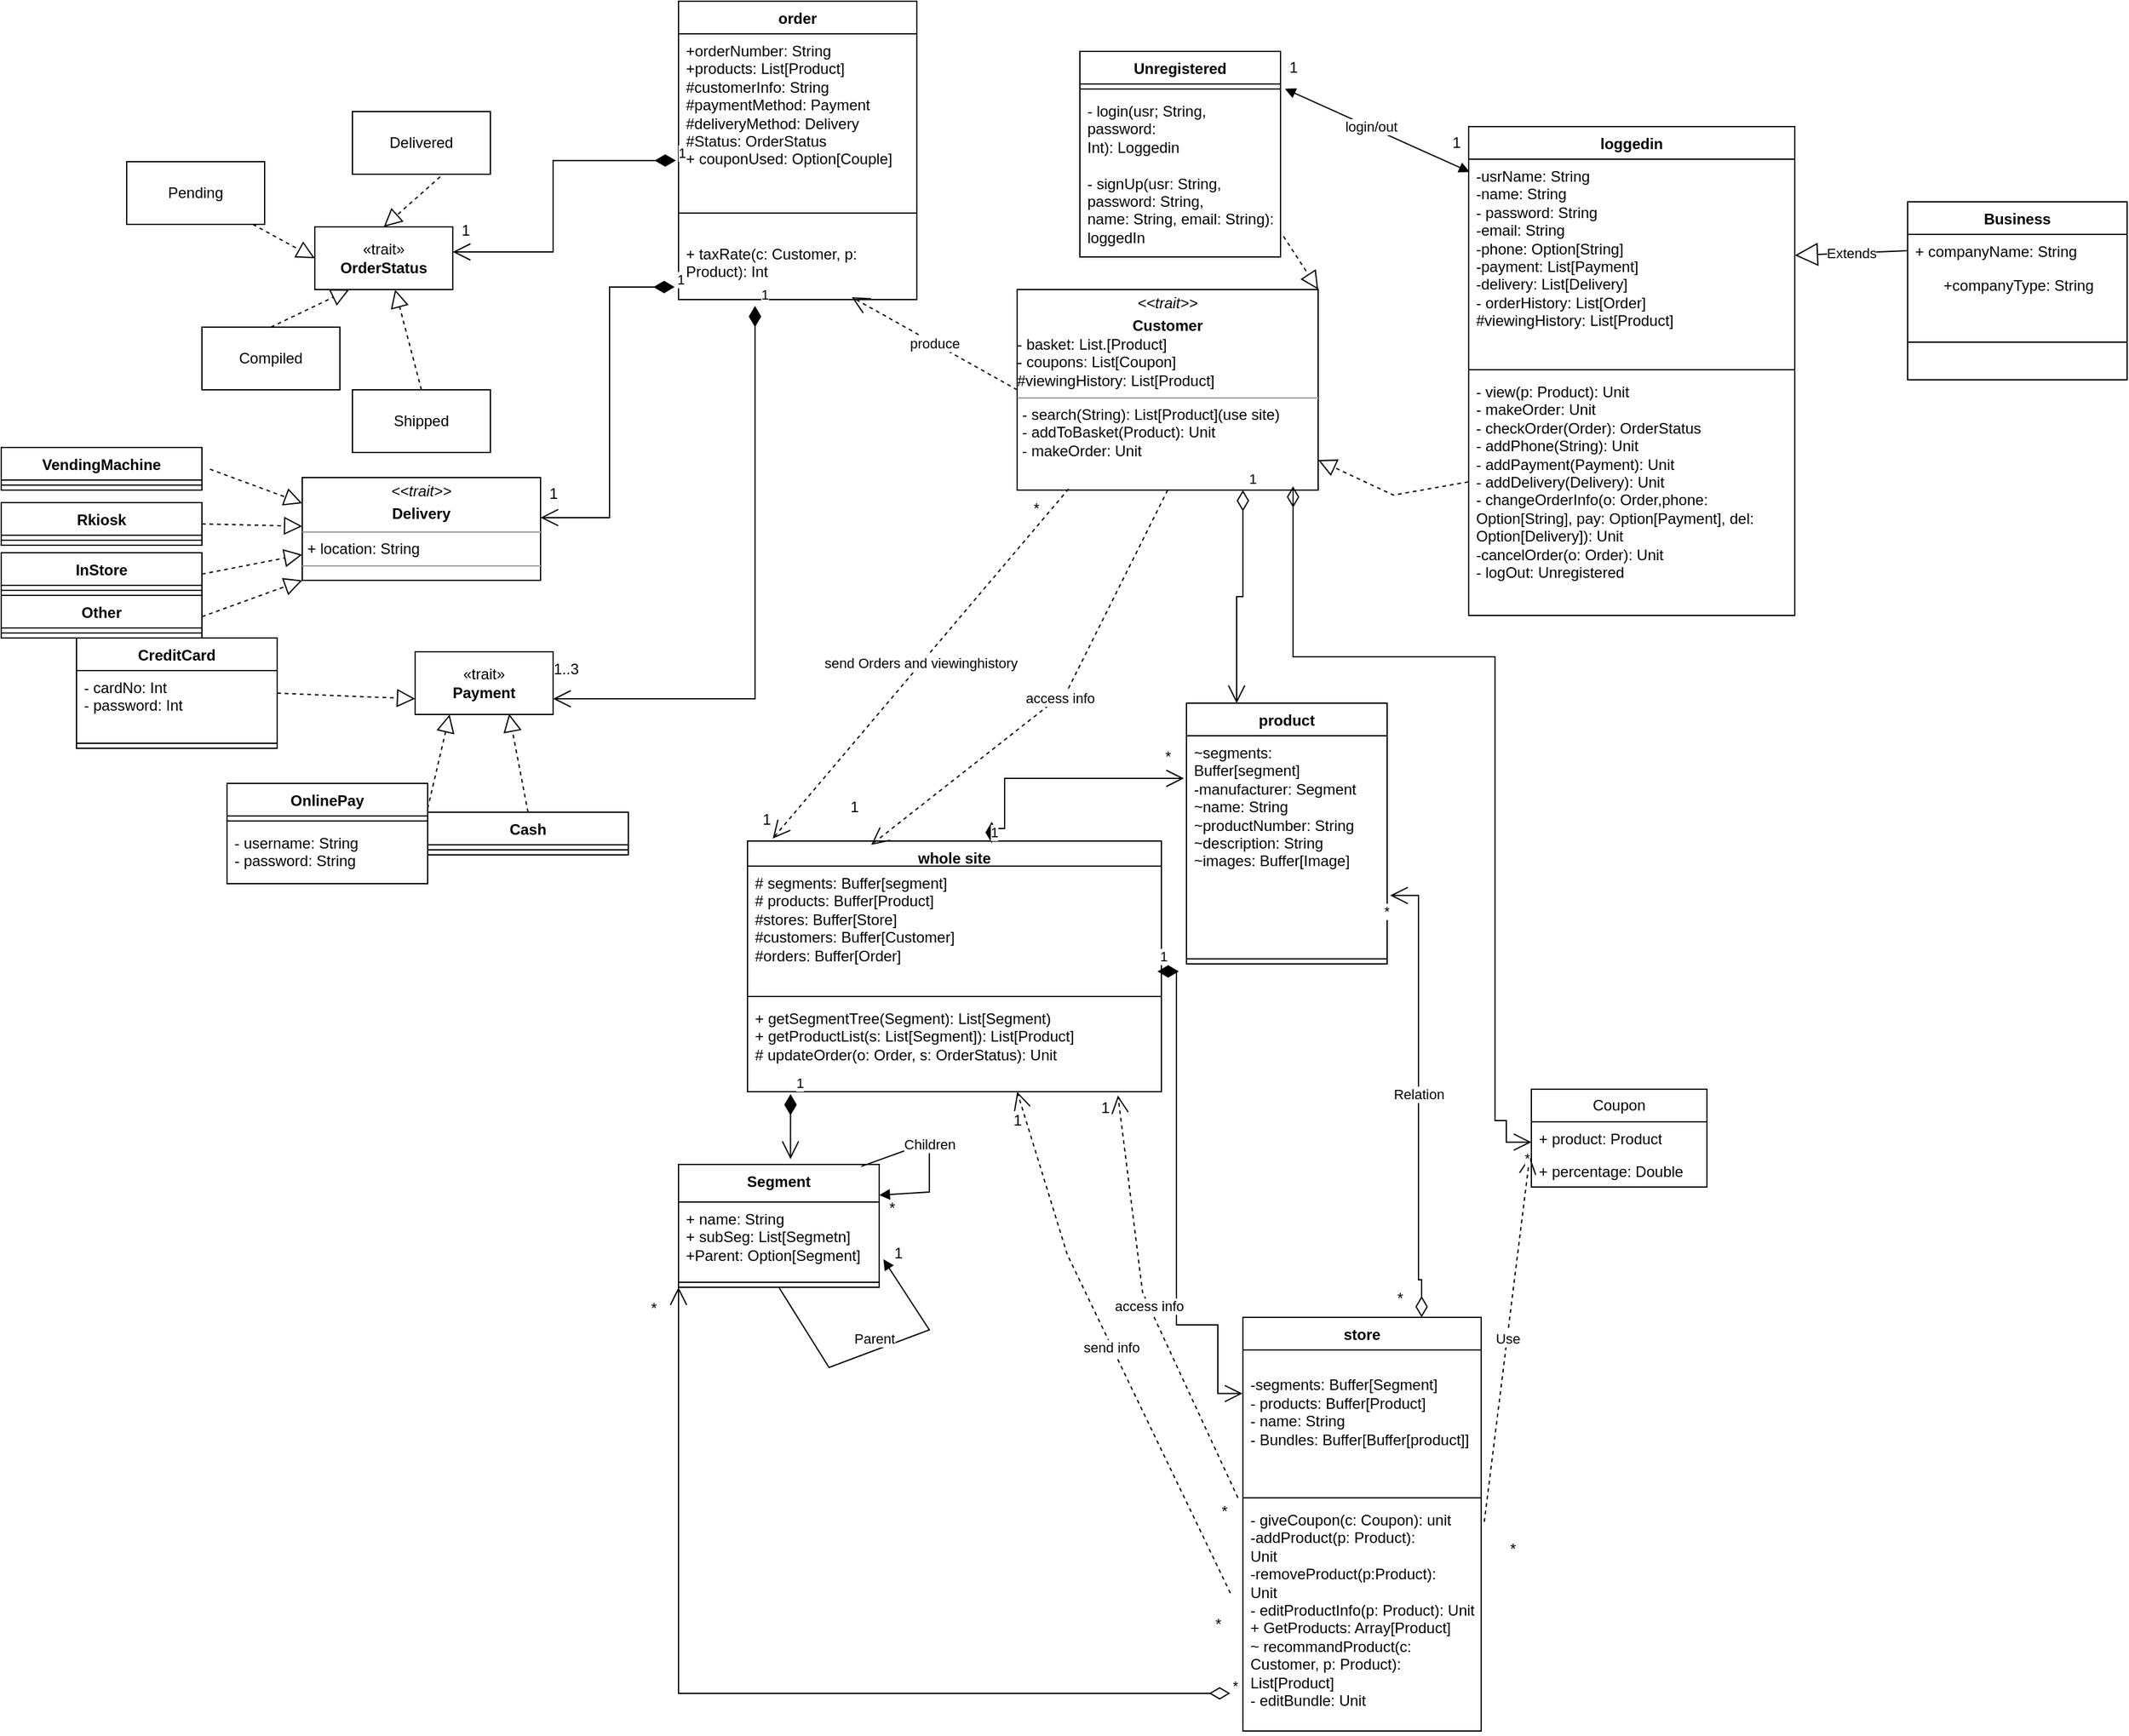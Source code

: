 <mxfile version="23.1.0" type="github">
  <diagram name="Page-1" id="AQnmTH0_qh68zYkQemqw">
    <mxGraphModel dx="2298" dy="2270" grid="1" gridSize="10" guides="1" tooltips="1" connect="1" arrows="1" fold="1" page="1" pageScale="1" pageWidth="850" pageHeight="1400" math="0" shadow="0">
      <root>
        <mxCell id="0" />
        <mxCell id="1" parent="0" />
        <mxCell id="zyU8qcK_vowsJ__0V0aZ-6" value="whole site" style="swimlane;fontStyle=1;align=center;verticalAlign=top;childLayout=stackLayout;horizontal=1;startSize=20;horizontalStack=0;resizeParent=1;resizeParentMax=0;resizeLast=0;collapsible=1;marginBottom=0;whiteSpace=wrap;html=1;" parent="1" vertex="1">
          <mxGeometry x="75" y="370" width="330" height="200" as="geometry" />
        </mxCell>
        <mxCell id="zyU8qcK_vowsJ__0V0aZ-7" value="&lt;div&gt;# segments: Buffer[segment]&lt;/div&gt;&lt;div&gt;# products: Buffer[Product]&lt;/div&gt;&lt;div&gt;#stores: Buffer[Store]&lt;/div&gt;&lt;div&gt;#customers: Buffer[Customer]&lt;/div&gt;&lt;div&gt;#orders: Buffer[Order]&lt;br&gt;&lt;/div&gt;&lt;div&gt;&lt;br&gt;&lt;/div&gt;&lt;div&gt;&lt;br&gt;&lt;/div&gt;&lt;div&gt;&lt;br&gt;&lt;/div&gt;" style="text;strokeColor=none;fillColor=none;align=left;verticalAlign=top;spacingLeft=4;spacingRight=4;overflow=hidden;rotatable=0;points=[[0,0.5],[1,0.5]];portConstraint=eastwest;whiteSpace=wrap;html=1;" parent="zyU8qcK_vowsJ__0V0aZ-6" vertex="1">
          <mxGeometry y="20" width="330" height="100" as="geometry" />
        </mxCell>
        <mxCell id="zyU8qcK_vowsJ__0V0aZ-8" value="" style="line;strokeWidth=1;fillColor=none;align=left;verticalAlign=middle;spacingTop=-1;spacingLeft=3;spacingRight=3;rotatable=0;labelPosition=right;points=[];portConstraint=eastwest;strokeColor=inherit;" parent="zyU8qcK_vowsJ__0V0aZ-6" vertex="1">
          <mxGeometry y="120" width="330" height="8" as="geometry" />
        </mxCell>
        <mxCell id="zyU8qcK_vowsJ__0V0aZ-9" value="&lt;div&gt;+ getSegmentTree(Segment): List[Segment)&lt;/div&gt;&lt;div&gt;+ getProductList(s: List[Segment]): List[Product]&lt;/div&gt;&lt;div&gt;# updateOrder(o: Order, s: OrderStatus): Unit&lt;/div&gt;&lt;div&gt;&lt;br&gt;&lt;/div&gt;&lt;div&gt;&lt;br&gt;&lt;/div&gt;" style="text;strokeColor=none;fillColor=none;align=left;verticalAlign=top;spacingLeft=4;spacingRight=4;overflow=hidden;rotatable=0;points=[[0,0.5],[1,0.5]];portConstraint=eastwest;whiteSpace=wrap;html=1;" parent="zyU8qcK_vowsJ__0V0aZ-6" vertex="1">
          <mxGeometry y="128" width="330" height="72" as="geometry" />
        </mxCell>
        <mxCell id="zyU8qcK_vowsJ__0V0aZ-16" value="loggedin " style="swimlane;fontStyle=1;align=center;verticalAlign=top;childLayout=stackLayout;horizontal=1;startSize=26;horizontalStack=0;resizeParent=1;resizeParentMax=0;resizeLast=0;collapsible=1;marginBottom=0;whiteSpace=wrap;html=1;" parent="1" vertex="1">
          <mxGeometry x="650" y="-200" width="260" height="390" as="geometry" />
        </mxCell>
        <mxCell id="zyU8qcK_vowsJ__0V0aZ-17" value="&lt;div&gt;-usrName: String&lt;/div&gt;&lt;div&gt;-name: String&lt;/div&gt;&lt;div&gt;- password: String&lt;/div&gt;&lt;div&gt;-email: String&lt;/div&gt;&lt;div&gt;-phone: Option[String]&lt;/div&gt;&lt;div&gt;-payment: List[Payment]&lt;/div&gt;&lt;div&gt;-delivery: List[Delivery]&lt;/div&gt;&lt;div&gt;- orderHistory: List[Order]&lt;/div&gt;&lt;div&gt;#viewingHistory: List[Product]&lt;/div&gt;&lt;div&gt;&lt;br&gt;&lt;/div&gt;&lt;div&gt;&lt;br&gt;&lt;/div&gt;" style="text;strokeColor=none;fillColor=none;align=left;verticalAlign=top;spacingLeft=4;spacingRight=4;overflow=hidden;rotatable=0;points=[[0,0.5],[1,0.5]];portConstraint=eastwest;whiteSpace=wrap;html=1;" parent="zyU8qcK_vowsJ__0V0aZ-16" vertex="1">
          <mxGeometry y="26" width="260" height="164" as="geometry" />
        </mxCell>
        <mxCell id="zyU8qcK_vowsJ__0V0aZ-18" value="" style="line;strokeWidth=1;fillColor=none;align=left;verticalAlign=middle;spacingTop=-1;spacingLeft=3;spacingRight=3;rotatable=0;labelPosition=right;points=[];portConstraint=eastwest;strokeColor=inherit;" parent="zyU8qcK_vowsJ__0V0aZ-16" vertex="1">
          <mxGeometry y="190" width="260" height="8" as="geometry" />
        </mxCell>
        <mxCell id="zyU8qcK_vowsJ__0V0aZ-19" value="&lt;div&gt;- view(p: Product): Unit&lt;/div&gt;&lt;div&gt;- makeOrder: Unit&lt;/div&gt;&lt;div&gt;- checkOrder(Order): OrderStatus&lt;/div&gt;&lt;div&gt;- addPhone(String): Unit&lt;/div&gt;&lt;div&gt;- addPayment(Payment): Unit&lt;/div&gt;&lt;div&gt;- addDelivery(Delivery): Unit&lt;/div&gt;&lt;div&gt;- changeOrderInfo(o: Order,phone: Option[String], pay: Option[Payment], del: Option[Delivery]): Unit&lt;/div&gt;&lt;div&gt;-cancelOrder(o: Order): Unit&lt;/div&gt;&lt;div&gt;- logOut: Unregistered&lt;/div&gt;&lt;div&gt;&lt;br&gt;&lt;/div&gt;" style="text;strokeColor=none;fillColor=none;align=left;verticalAlign=top;spacingLeft=4;spacingRight=4;overflow=hidden;rotatable=0;points=[[0,0.5],[1,0.5]];portConstraint=eastwest;whiteSpace=wrap;html=1;" parent="zyU8qcK_vowsJ__0V0aZ-16" vertex="1">
          <mxGeometry y="198" width="260" height="192" as="geometry" />
        </mxCell>
        <mxCell id="zyU8qcK_vowsJ__0V0aZ-30" value="" style="endArrow=block;dashed=1;endFill=0;endSize=12;html=1;rounded=0;exitX=-0.001;exitY=0.445;exitDx=0;exitDy=0;exitPerimeter=0;" parent="1" source="zyU8qcK_vowsJ__0V0aZ-19" target="l1AVWMya2zjhXVuBxQVU-1" edge="1">
          <mxGeometry width="160" relative="1" as="geometry">
            <mxPoint x="330" y="480" as="sourcePoint" />
            <mxPoint x="490" y="480" as="targetPoint" />
            <Array as="points">
              <mxPoint x="590" y="94" />
            </Array>
          </mxGeometry>
        </mxCell>
        <mxCell id="zyU8qcK_vowsJ__0V0aZ-32" value="" style="endArrow=block;dashed=1;endFill=0;endSize=12;html=1;rounded=0;exitX=1.015;exitY=0.874;exitDx=0;exitDy=0;entryX=1;entryY=0;entryDx=0;entryDy=0;exitPerimeter=0;" parent="1" source="UJjfvKdk2zLMUdunDecw-9" target="l1AVWMya2zjhXVuBxQVU-1" edge="1">
          <mxGeometry width="160" relative="1" as="geometry">
            <mxPoint x="224.5" y="400" as="sourcePoint" />
            <mxPoint x="130" y="302" as="targetPoint" />
            <Array as="points" />
          </mxGeometry>
        </mxCell>
        <mxCell id="zyU8qcK_vowsJ__0V0aZ-37" value="order" style="swimlane;fontStyle=1;align=center;verticalAlign=top;childLayout=stackLayout;horizontal=1;startSize=26;horizontalStack=0;resizeParent=1;resizeParentMax=0;resizeLast=0;collapsible=1;marginBottom=0;whiteSpace=wrap;html=1;" parent="1" vertex="1">
          <mxGeometry x="20" y="-300" width="190" height="238" as="geometry" />
        </mxCell>
        <mxCell id="zyU8qcK_vowsJ__0V0aZ-38" value="&lt;div&gt;+orderNumber: String&lt;/div&gt;&lt;div&gt;+products: List[Product]&lt;/div&gt;&lt;div&gt;#customerInfo: String&lt;/div&gt;&lt;div&gt;#paymentMethod: Payment&lt;/div&gt;&lt;div&gt;#deliveryMethod: Delivery&lt;/div&gt;&lt;div&gt;#Status: OrderStatus&lt;/div&gt;&lt;div&gt;+ couponUsed: Option[Couple]&lt;br&gt;&lt;/div&gt;" style="text;strokeColor=none;fillColor=none;align=left;verticalAlign=top;spacingLeft=4;spacingRight=4;overflow=hidden;rotatable=0;points=[[0,0.5],[1,0.5]];portConstraint=eastwest;whiteSpace=wrap;html=1;" parent="zyU8qcK_vowsJ__0V0aZ-37" vertex="1">
          <mxGeometry y="26" width="190" height="124" as="geometry" />
        </mxCell>
        <mxCell id="zyU8qcK_vowsJ__0V0aZ-39" value="" style="line;strokeWidth=1;fillColor=none;align=left;verticalAlign=middle;spacingTop=-1;spacingLeft=3;spacingRight=3;rotatable=0;labelPosition=right;points=[];portConstraint=eastwest;strokeColor=inherit;" parent="zyU8qcK_vowsJ__0V0aZ-37" vertex="1">
          <mxGeometry y="150" width="190" height="38" as="geometry" />
        </mxCell>
        <mxCell id="IBXywaZDef603kre99Gu-58" value="+ taxRate(c: Customer, p: Product): Int" style="text;strokeColor=none;fillColor=none;align=left;verticalAlign=top;spacingLeft=4;spacingRight=4;overflow=hidden;rotatable=0;points=[[0,0.5],[1,0.5]];portConstraint=eastwest;whiteSpace=wrap;html=1;" parent="zyU8qcK_vowsJ__0V0aZ-37" vertex="1">
          <mxGeometry y="188" width="190" height="50" as="geometry" />
        </mxCell>
        <mxCell id="zyU8qcK_vowsJ__0V0aZ-41" value="store" style="swimlane;fontStyle=1;align=center;verticalAlign=top;childLayout=stackLayout;horizontal=1;startSize=26;horizontalStack=0;resizeParent=1;resizeParentMax=0;resizeLast=0;collapsible=1;marginBottom=0;whiteSpace=wrap;html=1;" parent="1" vertex="1">
          <mxGeometry x="470" y="750" width="190" height="330" as="geometry" />
        </mxCell>
        <mxCell id="zyU8qcK_vowsJ__0V0aZ-42" value="&lt;br&gt;&lt;div&gt;-segments: Buffer[Segment]&lt;br&gt;&lt;/div&gt;&lt;div&gt;- products: Buffer[Product]&lt;/div&gt;&lt;div&gt;- name: String&lt;/div&gt;&lt;div&gt;- Bundles: Buffer[Buffer[product]]&lt;br&gt;&lt;/div&gt;&lt;div&gt;&lt;br&gt;&lt;/div&gt;" style="text;strokeColor=none;fillColor=none;align=left;verticalAlign=top;spacingLeft=4;spacingRight=4;overflow=hidden;rotatable=0;points=[[0,0.5],[1,0.5]];portConstraint=eastwest;whiteSpace=wrap;html=1;" parent="zyU8qcK_vowsJ__0V0aZ-41" vertex="1">
          <mxGeometry y="26" width="190" height="114" as="geometry" />
        </mxCell>
        <mxCell id="zyU8qcK_vowsJ__0V0aZ-43" value="" style="line;strokeWidth=1;fillColor=none;align=left;verticalAlign=middle;spacingTop=-1;spacingLeft=3;spacingRight=3;rotatable=0;labelPosition=right;points=[];portConstraint=eastwest;strokeColor=inherit;" parent="zyU8qcK_vowsJ__0V0aZ-41" vertex="1">
          <mxGeometry y="140" width="190" height="8" as="geometry" />
        </mxCell>
        <mxCell id="zyU8qcK_vowsJ__0V0aZ-44" value="&lt;div&gt;- giveCoupon(c: Coupon): unit&lt;/div&gt;&lt;div&gt;-addProduct(p: Product):&lt;/div&gt;&lt;div&gt;Unit&lt;/div&gt;&lt;div&gt;-removeProduct(p:Product):&lt;div&gt;Unit&lt;/div&gt;&lt;div&gt;- editProductInfo(p: Product): Unit&lt;/div&gt;&lt;div&gt;+ GetProducts: Array[Product]&lt;/div&gt;&lt;div&gt;~ recommandProduct(c: Customer, p: Product): List[Product]&lt;/div&gt;&lt;div&gt;- editBundle: Unit&lt;br&gt;&lt;/div&gt;&lt;/div&gt;" style="text;strokeColor=none;fillColor=none;align=left;verticalAlign=top;spacingLeft=4;spacingRight=4;overflow=hidden;rotatable=0;points=[[0,0.5],[1,0.5]];portConstraint=eastwest;whiteSpace=wrap;html=1;" parent="zyU8qcK_vowsJ__0V0aZ-41" vertex="1">
          <mxGeometry y="148" width="190" height="182" as="geometry" />
        </mxCell>
        <mxCell id="zyU8qcK_vowsJ__0V0aZ-46" value="product" style="swimlane;fontStyle=1;align=center;verticalAlign=top;childLayout=stackLayout;horizontal=1;startSize=26;horizontalStack=0;resizeParent=1;resizeParentMax=0;resizeLast=0;collapsible=1;marginBottom=0;whiteSpace=wrap;html=1;" parent="1" vertex="1">
          <mxGeometry x="425" y="260" width="160" height="208" as="geometry" />
        </mxCell>
        <mxCell id="zyU8qcK_vowsJ__0V0aZ-47" value="&lt;div&gt;~segments: Buffer[segment]&lt;/div&gt;&lt;div&gt;-manufacturer: Segment&lt;/div&gt;&lt;div&gt;~name: String&lt;/div&gt;&lt;div&gt;~productNumber: String&lt;/div&gt;&lt;div&gt;~description: String&lt;/div&gt;&lt;div&gt;~images: Buffer[Image]&lt;br&gt;&lt;/div&gt;&lt;div&gt;&lt;br&gt;&lt;/div&gt;&lt;div&gt;&lt;br&gt;&lt;/div&gt;&lt;div&gt;&lt;br&gt;&lt;/div&gt;" style="text;strokeColor=none;fillColor=none;align=left;verticalAlign=top;spacingLeft=4;spacingRight=4;overflow=hidden;rotatable=0;points=[[0,0.5],[1,0.5]];portConstraint=eastwest;whiteSpace=wrap;html=1;" parent="zyU8qcK_vowsJ__0V0aZ-46" vertex="1">
          <mxGeometry y="26" width="160" height="174" as="geometry" />
        </mxCell>
        <mxCell id="zyU8qcK_vowsJ__0V0aZ-48" value="" style="line;strokeWidth=1;fillColor=none;align=left;verticalAlign=middle;spacingTop=-1;spacingLeft=3;spacingRight=3;rotatable=0;labelPosition=right;points=[];portConstraint=eastwest;strokeColor=inherit;" parent="zyU8qcK_vowsJ__0V0aZ-46" vertex="1">
          <mxGeometry y="200" width="160" height="8" as="geometry" />
        </mxCell>
        <mxCell id="IS-2n0-JCVYMvooGeg_X-7" value="Coupon" style="swimlane;fontStyle=0;childLayout=stackLayout;horizontal=1;startSize=26;fillColor=none;horizontalStack=0;resizeParent=1;resizeParentMax=0;resizeLast=0;collapsible=1;marginBottom=0;whiteSpace=wrap;html=1;" parent="1" vertex="1">
          <mxGeometry x="700" y="568" width="140" height="78" as="geometry" />
        </mxCell>
        <mxCell id="IS-2n0-JCVYMvooGeg_X-8" value="+ product: Product" style="text;strokeColor=none;fillColor=none;align=left;verticalAlign=top;spacingLeft=4;spacingRight=4;overflow=hidden;rotatable=0;points=[[0,0.5],[1,0.5]];portConstraint=eastwest;whiteSpace=wrap;html=1;" parent="IS-2n0-JCVYMvooGeg_X-7" vertex="1">
          <mxGeometry y="26" width="140" height="26" as="geometry" />
        </mxCell>
        <mxCell id="IS-2n0-JCVYMvooGeg_X-9" value="+ percentage: Double" style="text;strokeColor=none;fillColor=none;align=left;verticalAlign=top;spacingLeft=4;spacingRight=4;overflow=hidden;rotatable=0;points=[[0,0.5],[1,0.5]];portConstraint=eastwest;whiteSpace=wrap;html=1;" parent="IS-2n0-JCVYMvooGeg_X-7" vertex="1">
          <mxGeometry y="52" width="140" height="26" as="geometry" />
        </mxCell>
        <mxCell id="IS-2n0-JCVYMvooGeg_X-11" value="Use" style="endArrow=open;endSize=12;dashed=1;html=1;rounded=0;exitX=1.013;exitY=0.083;exitDx=0;exitDy=0;exitPerimeter=0;entryX=-0.009;entryY=0.059;entryDx=0;entryDy=0;entryPerimeter=0;" parent="1" source="zyU8qcK_vowsJ__0V0aZ-44" target="IS-2n0-JCVYMvooGeg_X-9" edge="1">
          <mxGeometry width="160" relative="1" as="geometry">
            <mxPoint x="853.04" y="952.976" as="sourcePoint" />
            <mxPoint x="760" y="760" as="targetPoint" />
            <Array as="points" />
          </mxGeometry>
        </mxCell>
        <mxCell id="IS-2n0-JCVYMvooGeg_X-14" value="Segment" style="swimlane;fontStyle=1;align=center;verticalAlign=top;childLayout=stackLayout;horizontal=1;startSize=30;horizontalStack=0;resizeParent=1;resizeParentMax=0;resizeLast=0;collapsible=1;marginBottom=0;whiteSpace=wrap;html=1;" parent="1" vertex="1">
          <mxGeometry x="20" y="628" width="160" height="98" as="geometry" />
        </mxCell>
        <mxCell id="IS-2n0-JCVYMvooGeg_X-15" value="&lt;div&gt;+ name: String&lt;/div&gt;&lt;div&gt;+ subSeg: List[Segmetn]&lt;/div&gt;&lt;div&gt;+Parent: Option[Segment]&lt;br&gt;&lt;/div&gt;&lt;div&gt;&lt;br&gt;&lt;/div&gt;" style="text;strokeColor=none;fillColor=none;align=left;verticalAlign=top;spacingLeft=4;spacingRight=4;overflow=hidden;rotatable=0;points=[[0,0.5],[1,0.5]];portConstraint=eastwest;whiteSpace=wrap;html=1;" parent="IS-2n0-JCVYMvooGeg_X-14" vertex="1">
          <mxGeometry y="30" width="160" height="60" as="geometry" />
        </mxCell>
        <mxCell id="IS-2n0-JCVYMvooGeg_X-16" value="" style="line;strokeWidth=1;fillColor=none;align=left;verticalAlign=middle;spacingTop=-1;spacingLeft=3;spacingRight=3;rotatable=0;labelPosition=right;points=[];portConstraint=eastwest;strokeColor=inherit;" parent="IS-2n0-JCVYMvooGeg_X-14" vertex="1">
          <mxGeometry y="90" width="160" height="8" as="geometry" />
        </mxCell>
        <mxCell id="IS-2n0-JCVYMvooGeg_X-17" value="+ method(type): type" style="text;strokeColor=none;fillColor=none;align=left;verticalAlign=top;spacingLeft=4;spacingRight=4;overflow=hidden;rotatable=0;points=[[0,0.5],[1,0.5]];portConstraint=eastwest;whiteSpace=wrap;html=1;" parent="IS-2n0-JCVYMvooGeg_X-14" vertex="1">
          <mxGeometry y="98" width="160" as="geometry" />
        </mxCell>
        <mxCell id="IBXywaZDef603kre99Gu-73" value="Parent" style="html=1;verticalAlign=bottom;endArrow=block;curved=0;rounded=0;exitX=0.5;exitY=1;exitDx=0;exitDy=0;entryX=1.021;entryY=0.761;entryDx=0;entryDy=0;entryPerimeter=0;" parent="IS-2n0-JCVYMvooGeg_X-14" source="IS-2n0-JCVYMvooGeg_X-14" target="IS-2n0-JCVYMvooGeg_X-15" edge="1">
          <mxGeometry width="80" relative="1" as="geometry">
            <mxPoint x="190" y="62" as="sourcePoint" />
            <mxPoint x="270" y="62" as="targetPoint" />
            <Array as="points">
              <mxPoint x="120" y="162" />
              <mxPoint x="200" y="132" />
            </Array>
          </mxGeometry>
        </mxCell>
        <mxCell id="l1AVWMya2zjhXVuBxQVU-1" value="&lt;p style=&quot;margin:0px;margin-top:4px;text-align:center;&quot;&gt;&lt;i&gt;&amp;lt;&amp;lt;trait&amp;gt;&amp;gt;&lt;/i&gt;&lt;/p&gt;&lt;p style=&quot;margin:0px;margin-top:4px;text-align:center;&quot;&gt;&lt;b&gt;Customer&lt;/b&gt;&lt;br&gt;&lt;/p&gt;&lt;div&gt;- basket: List.[Product]&lt;/div&gt;&lt;div&gt;- coupons: List[Coupon]&lt;/div&gt;&lt;div&gt;&lt;div&gt;#viewingHistory: List[Product]&lt;/div&gt;&lt;/div&gt;&lt;hr size=&quot;1&quot;&gt;&lt;p style=&quot;margin:0px;margin-left:4px;&quot;&gt;- search(String): List[Product](use site)&lt;br&gt;- addToBasket(Product): Unit&lt;/p&gt;&lt;p style=&quot;margin:0px;margin-left:4px;&quot;&gt;- makeOrder: Unit&lt;br&gt;&lt;/p&gt;&lt;p style=&quot;margin:0px;margin-left:4px;&quot;&gt;&lt;br&gt;&lt;/p&gt;&lt;p style=&quot;margin:0px;margin-left:4px;&quot;&gt;&lt;br&gt;&lt;/p&gt;&lt;p style=&quot;margin:0px;margin-left:4px;&quot;&gt;&lt;br&gt;&lt;/p&gt;" style="verticalAlign=top;align=left;overflow=fill;fontSize=12;fontFamily=Helvetica;html=1;whiteSpace=wrap;" parent="1" vertex="1">
          <mxGeometry x="290" y="-70" width="240" height="160" as="geometry" />
        </mxCell>
        <mxCell id="UJjfvKdk2zLMUdunDecw-6" value="Unregistered" style="swimlane;fontStyle=1;align=center;verticalAlign=top;childLayout=stackLayout;horizontal=1;startSize=26;horizontalStack=0;resizeParent=1;resizeParentMax=0;resizeLast=0;collapsible=1;marginBottom=0;whiteSpace=wrap;html=1;" parent="1" vertex="1">
          <mxGeometry x="340" y="-260" width="160" height="164" as="geometry" />
        </mxCell>
        <mxCell id="UJjfvKdk2zLMUdunDecw-8" value="" style="line;strokeWidth=1;fillColor=none;align=left;verticalAlign=middle;spacingTop=-1;spacingLeft=3;spacingRight=3;rotatable=0;labelPosition=right;points=[];portConstraint=eastwest;strokeColor=inherit;" parent="UJjfvKdk2zLMUdunDecw-6" vertex="1">
          <mxGeometry y="26" width="160" height="8" as="geometry" />
        </mxCell>
        <mxCell id="UJjfvKdk2zLMUdunDecw-9" value="&lt;div&gt;- login(usr; String, password: &lt;br&gt;&lt;/div&gt;&lt;div&gt;Int): Loggedin&lt;/div&gt;&lt;div&gt;&lt;br&gt;&lt;div&gt;- signUp(usr: String, password: String,&lt;/div&gt;&lt;div&gt;name: String, email: String):&lt;/div&gt;&lt;div&gt;loggedIn&lt;br&gt;&lt;/div&gt;&lt;/div&gt;" style="text;strokeColor=none;fillColor=none;align=left;verticalAlign=top;spacingLeft=4;spacingRight=4;overflow=hidden;rotatable=0;points=[[0,0.5],[1,0.5]];portConstraint=eastwest;whiteSpace=wrap;html=1;" parent="UJjfvKdk2zLMUdunDecw-6" vertex="1">
          <mxGeometry y="34" width="160" height="130" as="geometry" />
        </mxCell>
        <mxCell id="UJjfvKdk2zLMUdunDecw-11" value="Business" style="swimlane;fontStyle=1;align=center;verticalAlign=top;childLayout=stackLayout;horizontal=1;startSize=26;horizontalStack=0;resizeParent=1;resizeParentMax=0;resizeLast=0;collapsible=1;marginBottom=0;whiteSpace=wrap;html=1;" parent="1" vertex="1">
          <mxGeometry x="1000" y="-140" width="175" height="142" as="geometry" />
        </mxCell>
        <mxCell id="UJjfvKdk2zLMUdunDecw-12" value="&lt;div&gt;+ companyName: String&lt;/div&gt;&lt;div&gt;&lt;br&gt;&lt;/div&gt;" style="text;strokeColor=none;fillColor=none;align=left;verticalAlign=top;spacingLeft=4;spacingRight=4;overflow=hidden;rotatable=0;points=[[0,0.5],[1,0.5]];portConstraint=eastwest;whiteSpace=wrap;html=1;" parent="UJjfvKdk2zLMUdunDecw-11" vertex="1">
          <mxGeometry y="26" width="175" height="26" as="geometry" />
        </mxCell>
        <mxCell id="GRRwnN7GwBVFZV_j5aRY-16" value="+companyType: String" style="text;html=1;align=center;verticalAlign=middle;resizable=0;points=[];autosize=1;strokeColor=none;fillColor=none;" parent="UJjfvKdk2zLMUdunDecw-11" vertex="1">
          <mxGeometry y="52" width="175" height="30" as="geometry" />
        </mxCell>
        <mxCell id="UJjfvKdk2zLMUdunDecw-13" value="" style="line;strokeWidth=1;fillColor=none;align=left;verticalAlign=middle;spacingTop=-1;spacingLeft=3;spacingRight=3;rotatable=0;labelPosition=right;points=[];portConstraint=eastwest;strokeColor=inherit;" parent="UJjfvKdk2zLMUdunDecw-11" vertex="1">
          <mxGeometry y="82" width="175" height="60" as="geometry" />
        </mxCell>
        <mxCell id="1hNqXwRyY_rF6zoTE-bg-4" value="&lt;div&gt;«trait»&lt;b&gt;&lt;br&gt;&lt;/b&gt;&lt;/div&gt;&lt;div&gt;&lt;b&gt;OrderStatus&lt;/b&gt;&lt;/div&gt;" style="html=1;whiteSpace=wrap;" parent="1" vertex="1">
          <mxGeometry x="-270" y="-120" width="110" height="50" as="geometry" />
        </mxCell>
        <mxCell id="1hNqXwRyY_rF6zoTE-bg-5" value="Pending" style="html=1;whiteSpace=wrap;" parent="1" vertex="1">
          <mxGeometry x="-420" y="-172" width="110" height="50" as="geometry" />
        </mxCell>
        <mxCell id="1hNqXwRyY_rF6zoTE-bg-6" value="Delivered" style="html=1;whiteSpace=wrap;" parent="1" vertex="1">
          <mxGeometry x="-240" y="-212" width="110" height="50" as="geometry" />
        </mxCell>
        <mxCell id="1hNqXwRyY_rF6zoTE-bg-7" value="Shipped" style="html=1;whiteSpace=wrap;" parent="1" vertex="1">
          <mxGeometry x="-240" y="10" width="110" height="50" as="geometry" />
        </mxCell>
        <mxCell id="1hNqXwRyY_rF6zoTE-bg-8" value="Compiled" style="html=1;whiteSpace=wrap;" parent="1" vertex="1">
          <mxGeometry x="-360" y="-40" width="110" height="50" as="geometry" />
        </mxCell>
        <mxCell id="1hNqXwRyY_rF6zoTE-bg-9" value="" style="endArrow=block;dashed=1;endFill=0;endSize=12;html=1;rounded=0;exitX=0.5;exitY=0;exitDx=0;exitDy=0;entryX=0.582;entryY=1;entryDx=0;entryDy=0;entryPerimeter=0;" parent="1" source="1hNqXwRyY_rF6zoTE-bg-7" target="1hNqXwRyY_rF6zoTE-bg-4" edge="1">
          <mxGeometry width="160" relative="1" as="geometry">
            <mxPoint x="-290" y="270" as="sourcePoint" />
            <mxPoint x="-130" y="270" as="targetPoint" />
          </mxGeometry>
        </mxCell>
        <mxCell id="1hNqXwRyY_rF6zoTE-bg-10" value="" style="endArrow=block;dashed=1;endFill=0;endSize=12;html=1;rounded=0;exitX=0.5;exitY=0;exitDx=0;exitDy=0;entryX=0.25;entryY=1;entryDx=0;entryDy=0;" parent="1" source="1hNqXwRyY_rF6zoTE-bg-8" target="1hNqXwRyY_rF6zoTE-bg-4" edge="1">
          <mxGeometry width="160" relative="1" as="geometry">
            <mxPoint x="-290" y="270" as="sourcePoint" />
            <mxPoint x="-130" y="270" as="targetPoint" />
            <Array as="points" />
          </mxGeometry>
        </mxCell>
        <mxCell id="1hNqXwRyY_rF6zoTE-bg-11" value="" style="endArrow=block;dashed=1;endFill=0;endSize=12;html=1;rounded=0;entryX=0;entryY=0.5;entryDx=0;entryDy=0;" parent="1" source="1hNqXwRyY_rF6zoTE-bg-5" target="1hNqXwRyY_rF6zoTE-bg-4" edge="1">
          <mxGeometry width="160" relative="1" as="geometry">
            <mxPoint x="-625" y="190" as="sourcePoint" />
            <mxPoint x="-470" y="185" as="targetPoint" />
          </mxGeometry>
        </mxCell>
        <mxCell id="1hNqXwRyY_rF6zoTE-bg-12" value="" style="endArrow=block;dashed=1;endFill=0;endSize=12;html=1;rounded=0;entryX=0.5;entryY=0;entryDx=0;entryDy=0;" parent="1" target="1hNqXwRyY_rF6zoTE-bg-4" edge="1">
          <mxGeometry width="160" relative="1" as="geometry">
            <mxPoint x="-170" y="-160" as="sourcePoint" />
            <mxPoint x="-280" y="110" as="targetPoint" />
            <Array as="points" />
          </mxGeometry>
        </mxCell>
        <mxCell id="IBXywaZDef603kre99Gu-2" value="&lt;p style=&quot;margin:0px;margin-top:4px;text-align:center;&quot;&gt;&lt;i&gt;&amp;lt;&amp;lt;trait&amp;gt;&amp;gt;&lt;/i&gt;&lt;b&gt;&lt;br&gt;&lt;/b&gt;&lt;/p&gt;&lt;p style=&quot;margin:0px;margin-top:4px;text-align:center;&quot;&gt;&lt;b&gt;Delivery&lt;/b&gt;&lt;br&gt;&lt;/p&gt;&lt;hr size=&quot;1&quot;&gt;&lt;p style=&quot;margin:0px;margin-left:4px;&quot;&gt;+ location: String&lt;/p&gt;&lt;hr size=&quot;1&quot;&gt;" style="verticalAlign=top;align=left;overflow=fill;fontSize=12;fontFamily=Helvetica;html=1;whiteSpace=wrap;" parent="1" vertex="1">
          <mxGeometry x="-280" y="80" width="190" height="82" as="geometry" />
        </mxCell>
        <mxCell id="IBXywaZDef603kre99Gu-8" value="Other" style="swimlane;fontStyle=1;align=center;verticalAlign=top;childLayout=stackLayout;horizontal=1;startSize=26;horizontalStack=0;resizeParent=1;resizeParentMax=0;resizeLast=0;collapsible=1;marginBottom=0;whiteSpace=wrap;html=1;" parent="1" vertex="1">
          <mxGeometry x="-520" y="174" width="160" height="34" as="geometry" />
        </mxCell>
        <mxCell id="IBXywaZDef603kre99Gu-10" value="" style="line;strokeWidth=1;fillColor=none;align=left;verticalAlign=middle;spacingTop=-1;spacingLeft=3;spacingRight=3;rotatable=0;labelPosition=right;points=[];portConstraint=eastwest;strokeColor=inherit;" parent="IBXywaZDef603kre99Gu-8" vertex="1">
          <mxGeometry y="26" width="160" height="8" as="geometry" />
        </mxCell>
        <mxCell id="IBXywaZDef603kre99Gu-12" value="Rkiosk" style="swimlane;fontStyle=1;align=center;verticalAlign=top;childLayout=stackLayout;horizontal=1;startSize=26;horizontalStack=0;resizeParent=1;resizeParentMax=0;resizeLast=0;collapsible=1;marginBottom=0;whiteSpace=wrap;html=1;" parent="1" vertex="1">
          <mxGeometry x="-520" y="100" width="160" height="34" as="geometry" />
        </mxCell>
        <mxCell id="IBXywaZDef603kre99Gu-14" value="" style="line;strokeWidth=1;fillColor=none;align=left;verticalAlign=middle;spacingTop=-1;spacingLeft=3;spacingRight=3;rotatable=0;labelPosition=right;points=[];portConstraint=eastwest;strokeColor=inherit;" parent="IBXywaZDef603kre99Gu-12" vertex="1">
          <mxGeometry y="26" width="160" height="8" as="geometry" />
        </mxCell>
        <mxCell id="IBXywaZDef603kre99Gu-16" value="VendingMachine" style="swimlane;fontStyle=1;align=center;verticalAlign=top;childLayout=stackLayout;horizontal=1;startSize=26;horizontalStack=0;resizeParent=1;resizeParentMax=0;resizeLast=0;collapsible=1;marginBottom=0;whiteSpace=wrap;html=1;" parent="1" vertex="1">
          <mxGeometry x="-520" y="56" width="160" height="34" as="geometry" />
        </mxCell>
        <mxCell id="IBXywaZDef603kre99Gu-18" value="" style="line;strokeWidth=1;fillColor=none;align=left;verticalAlign=middle;spacingTop=-1;spacingLeft=3;spacingRight=3;rotatable=0;labelPosition=right;points=[];portConstraint=eastwest;strokeColor=inherit;" parent="IBXywaZDef603kre99Gu-16" vertex="1">
          <mxGeometry y="26" width="160" height="8" as="geometry" />
        </mxCell>
        <mxCell id="IBXywaZDef603kre99Gu-20" value="InStore" style="swimlane;fontStyle=1;align=center;verticalAlign=top;childLayout=stackLayout;horizontal=1;startSize=26;horizontalStack=0;resizeParent=1;resizeParentMax=0;resizeLast=0;collapsible=1;marginBottom=0;whiteSpace=wrap;html=1;" parent="1" vertex="1">
          <mxGeometry x="-520" y="140" width="160" height="34" as="geometry" />
        </mxCell>
        <mxCell id="IBXywaZDef603kre99Gu-22" value="" style="line;strokeWidth=1;fillColor=none;align=left;verticalAlign=middle;spacingTop=-1;spacingLeft=3;spacingRight=3;rotatable=0;labelPosition=right;points=[];portConstraint=eastwest;strokeColor=inherit;" parent="IBXywaZDef603kre99Gu-20" vertex="1">
          <mxGeometry y="26" width="160" height="8" as="geometry" />
        </mxCell>
        <mxCell id="IBXywaZDef603kre99Gu-25" value="" style="endArrow=block;dashed=1;endFill=0;endSize=12;html=1;rounded=0;exitX=1.04;exitY=0.51;exitDx=0;exitDy=0;exitPerimeter=0;entryX=0;entryY=0.25;entryDx=0;entryDy=0;" parent="1" source="IBXywaZDef603kre99Gu-16" target="IBXywaZDef603kre99Gu-2" edge="1">
          <mxGeometry width="160" relative="1" as="geometry">
            <mxPoint x="-460" y="340" as="sourcePoint" />
            <mxPoint x="-300" y="340" as="targetPoint" />
          </mxGeometry>
        </mxCell>
        <mxCell id="IBXywaZDef603kre99Gu-27" value="" style="endArrow=block;dashed=1;endFill=0;endSize=12;html=1;rounded=0;exitX=1;exitY=0.5;exitDx=0;exitDy=0;entryX=0;entryY=1;entryDx=0;entryDy=0;" parent="1" source="IBXywaZDef603kre99Gu-8" target="IBXywaZDef603kre99Gu-2" edge="1">
          <mxGeometry width="160" relative="1" as="geometry">
            <mxPoint x="-460" y="340" as="sourcePoint" />
            <mxPoint x="-300" y="340" as="targetPoint" />
          </mxGeometry>
        </mxCell>
        <mxCell id="IBXywaZDef603kre99Gu-28" value="" style="endArrow=block;dashed=1;endFill=0;endSize=12;html=1;rounded=0;entryX=0;entryY=0.75;entryDx=0;entryDy=0;exitX=1;exitY=0.5;exitDx=0;exitDy=0;" parent="1" source="IBXywaZDef603kre99Gu-20" target="IBXywaZDef603kre99Gu-2" edge="1">
          <mxGeometry width="160" relative="1" as="geometry">
            <mxPoint x="-610" y="420" as="sourcePoint" />
            <mxPoint x="-300" y="340" as="targetPoint" />
          </mxGeometry>
        </mxCell>
        <mxCell id="IBXywaZDef603kre99Gu-29" value="" style="endArrow=block;dashed=1;endFill=0;endSize=12;html=1;rounded=0;exitX=1;exitY=0.5;exitDx=0;exitDy=0;" parent="1" source="IBXywaZDef603kre99Gu-12" target="IBXywaZDef603kre99Gu-2" edge="1">
          <mxGeometry width="160" relative="1" as="geometry">
            <mxPoint x="-460" y="340" as="sourcePoint" />
            <mxPoint x="-300" y="340" as="targetPoint" />
          </mxGeometry>
        </mxCell>
        <mxCell id="IBXywaZDef603kre99Gu-30" value="&lt;div&gt;«trait»&lt;b&gt;&lt;br&gt;&lt;/b&gt;&lt;/div&gt;&lt;div&gt;&lt;b&gt;Payment&lt;/b&gt;&lt;/div&gt;" style="html=1;whiteSpace=wrap;" parent="1" vertex="1">
          <mxGeometry x="-190" y="219" width="110" height="50" as="geometry" />
        </mxCell>
        <mxCell id="IBXywaZDef603kre99Gu-31" value="CreditCard" style="swimlane;fontStyle=1;align=center;verticalAlign=top;childLayout=stackLayout;horizontal=1;startSize=26;horizontalStack=0;resizeParent=1;resizeParentMax=0;resizeLast=0;collapsible=1;marginBottom=0;whiteSpace=wrap;html=1;" parent="1" vertex="1">
          <mxGeometry x="-460" y="208" width="160" height="88" as="geometry" />
        </mxCell>
        <mxCell id="IBXywaZDef603kre99Gu-32" value="&lt;div&gt;- cardNo: Int&lt;/div&gt;&lt;div&gt;- password: Int&lt;br&gt;&lt;/div&gt;" style="text;strokeColor=none;fillColor=none;align=left;verticalAlign=top;spacingLeft=4;spacingRight=4;overflow=hidden;rotatable=0;points=[[0,0.5],[1,0.5]];portConstraint=eastwest;whiteSpace=wrap;html=1;" parent="IBXywaZDef603kre99Gu-31" vertex="1">
          <mxGeometry y="26" width="160" height="54" as="geometry" />
        </mxCell>
        <mxCell id="IBXywaZDef603kre99Gu-33" value="" style="line;strokeWidth=1;fillColor=none;align=left;verticalAlign=middle;spacingTop=-1;spacingLeft=3;spacingRight=3;rotatable=0;labelPosition=right;points=[];portConstraint=eastwest;strokeColor=inherit;" parent="IBXywaZDef603kre99Gu-31" vertex="1">
          <mxGeometry y="80" width="160" height="8" as="geometry" />
        </mxCell>
        <mxCell id="IBXywaZDef603kre99Gu-36" value="Cash" style="swimlane;fontStyle=1;align=center;verticalAlign=top;childLayout=stackLayout;horizontal=1;startSize=26;horizontalStack=0;resizeParent=1;resizeParentMax=0;resizeLast=0;collapsible=1;marginBottom=0;whiteSpace=wrap;html=1;" parent="1" vertex="1">
          <mxGeometry x="-180" y="347" width="160" height="34" as="geometry" />
        </mxCell>
        <mxCell id="IBXywaZDef603kre99Gu-38" value="" style="line;strokeWidth=1;fillColor=none;align=left;verticalAlign=middle;spacingTop=-1;spacingLeft=3;spacingRight=3;rotatable=0;labelPosition=right;points=[];portConstraint=eastwest;strokeColor=inherit;" parent="IBXywaZDef603kre99Gu-36" vertex="1">
          <mxGeometry y="26" width="160" height="8" as="geometry" />
        </mxCell>
        <mxCell id="IBXywaZDef603kre99Gu-44" value="OnlinePay" style="swimlane;fontStyle=1;align=center;verticalAlign=top;childLayout=stackLayout;horizontal=1;startSize=26;horizontalStack=0;resizeParent=1;resizeParentMax=0;resizeLast=0;collapsible=1;marginBottom=0;whiteSpace=wrap;html=1;" parent="1" vertex="1">
          <mxGeometry x="-340" y="324" width="160" height="80" as="geometry" />
        </mxCell>
        <mxCell id="IBXywaZDef603kre99Gu-46" value="" style="line;strokeWidth=1;fillColor=none;align=left;verticalAlign=middle;spacingTop=-1;spacingLeft=3;spacingRight=3;rotatable=0;labelPosition=right;points=[];portConstraint=eastwest;strokeColor=inherit;" parent="IBXywaZDef603kre99Gu-44" vertex="1">
          <mxGeometry y="26" width="160" height="8" as="geometry" />
        </mxCell>
        <mxCell id="IBXywaZDef603kre99Gu-47" value="&lt;div&gt;- username: String&lt;/div&gt;&lt;div&gt;- password: String&lt;br&gt;&lt;/div&gt;" style="text;strokeColor=none;fillColor=none;align=left;verticalAlign=top;spacingLeft=4;spacingRight=4;overflow=hidden;rotatable=0;points=[[0,0.5],[1,0.5]];portConstraint=eastwest;whiteSpace=wrap;html=1;" parent="IBXywaZDef603kre99Gu-44" vertex="1">
          <mxGeometry y="34" width="160" height="46" as="geometry" />
        </mxCell>
        <mxCell id="IBXywaZDef603kre99Gu-50" value="" style="endArrow=block;dashed=1;endFill=0;endSize=12;html=1;rounded=0;entryX=0.25;entryY=1;entryDx=0;entryDy=0;exitX=1;exitY=0.25;exitDx=0;exitDy=0;" parent="1" target="IBXywaZDef603kre99Gu-30" edge="1" source="IBXywaZDef603kre99Gu-44">
          <mxGeometry width="160" relative="1" as="geometry">
            <mxPoint x="-590" y="660" as="sourcePoint" />
            <mxPoint x="-300" y="560" as="targetPoint" />
          </mxGeometry>
        </mxCell>
        <mxCell id="IBXywaZDef603kre99Gu-51" value="" style="endArrow=block;dashed=1;endFill=0;endSize=12;html=1;rounded=0;exitX=0.5;exitY=0;exitDx=0;exitDy=0;entryX=0.681;entryY=0.989;entryDx=0;entryDy=0;entryPerimeter=0;" parent="1" source="IBXywaZDef603kre99Gu-36" target="IBXywaZDef603kre99Gu-30" edge="1">
          <mxGeometry width="160" relative="1" as="geometry">
            <mxPoint x="-460" y="560" as="sourcePoint" />
            <mxPoint x="-300" y="560" as="targetPoint" />
          </mxGeometry>
        </mxCell>
        <mxCell id="IBXywaZDef603kre99Gu-52" value="" style="endArrow=block;dashed=1;endFill=0;endSize=12;html=1;rounded=0;exitX=1;exitY=0.5;exitDx=0;exitDy=0;entryX=0;entryY=0.75;entryDx=0;entryDy=0;" parent="1" source="IBXywaZDef603kre99Gu-31" target="IBXywaZDef603kre99Gu-30" edge="1">
          <mxGeometry width="160" relative="1" as="geometry">
            <mxPoint x="-460" y="560" as="sourcePoint" />
            <mxPoint x="-300" y="560" as="targetPoint" />
          </mxGeometry>
        </mxCell>
        <mxCell id="IBXywaZDef603kre99Gu-67" value="1" style="endArrow=open;html=1;endSize=12;startArrow=diamondThin;startSize=14;startFill=1;edgeStyle=orthogonalEdgeStyle;align=left;verticalAlign=bottom;rounded=0;exitX=1.013;exitY=0.936;exitDx=0;exitDy=0;exitPerimeter=0;entryX=-0.002;entryY=0.305;entryDx=0;entryDy=0;entryPerimeter=0;" parent="1" target="zyU8qcK_vowsJ__0V0aZ-42" edge="1">
          <mxGeometry x="-1" y="3" relative="1" as="geometry">
            <mxPoint x="401.91" y="474.0" as="sourcePoint" />
            <mxPoint x="449.88" y="745.558" as="targetPoint" />
            <Array as="points">
              <mxPoint x="417" y="474" />
              <mxPoint x="417" y="756" />
              <mxPoint x="450" y="756" />
              <mxPoint x="450" y="811" />
            </Array>
          </mxGeometry>
        </mxCell>
        <mxCell id="IBXywaZDef603kre99Gu-68" value="*" style="text;html=1;align=center;verticalAlign=middle;resizable=0;points=[];autosize=1;strokeColor=none;fillColor=none;" parent="1" vertex="1">
          <mxGeometry x="580" y="720" width="30" height="30" as="geometry" />
        </mxCell>
        <mxCell id="IBXywaZDef603kre99Gu-69" value="&lt;div&gt;access info&lt;br&gt;&lt;/div&gt;" style="endArrow=open;endSize=12;dashed=1;html=1;rounded=0;exitX=-0.021;exitY=-0.022;exitDx=0;exitDy=0;exitPerimeter=0;entryX=0.895;entryY=1.042;entryDx=0;entryDy=0;entryPerimeter=0;" parent="1" source="zyU8qcK_vowsJ__0V0aZ-44" target="zyU8qcK_vowsJ__0V0aZ-9" edge="1">
          <mxGeometry x="-0.003" width="160" relative="1" as="geometry">
            <mxPoint x="350" y="690" as="sourcePoint" />
            <mxPoint x="510" y="690" as="targetPoint" />
            <Array as="points">
              <mxPoint x="390" y="730" />
            </Array>
            <mxPoint as="offset" />
          </mxGeometry>
        </mxCell>
        <mxCell id="IBXywaZDef603kre99Gu-72" value="1" style="endArrow=open;html=1;endSize=12;startArrow=diamondThin;startSize=14;startFill=1;edgeStyle=orthogonalEdgeStyle;align=left;verticalAlign=bottom;rounded=0;entryX=0.558;entryY=-0.044;entryDx=0;entryDy=0;entryPerimeter=0;exitX=0.104;exitY=1.026;exitDx=0;exitDy=0;exitPerimeter=0;" parent="1" source="zyU8qcK_vowsJ__0V0aZ-9" target="IS-2n0-JCVYMvooGeg_X-14" edge="1">
          <mxGeometry x="-1" y="3" relative="1" as="geometry">
            <mxPoint x="30" y="570" as="sourcePoint" />
            <mxPoint x="190" y="570" as="targetPoint" />
            <Array as="points">
              <mxPoint x="109" y="590" />
              <mxPoint x="109" y="590" />
            </Array>
          </mxGeometry>
        </mxCell>
        <mxCell id="IBXywaZDef603kre99Gu-74" value="1" style="text;html=1;align=center;verticalAlign=middle;resizable=0;points=[];autosize=1;strokeColor=none;fillColor=none;" parent="1" vertex="1">
          <mxGeometry x="180" y="684" width="30" height="30" as="geometry" />
        </mxCell>
        <mxCell id="IBXywaZDef603kre99Gu-75" value="Children" style="html=1;verticalAlign=bottom;endArrow=block;curved=0;rounded=0;exitX=0.911;exitY=0.016;exitDx=0;exitDy=0;exitPerimeter=0;entryX=1;entryY=0.25;entryDx=0;entryDy=0;" parent="1" source="IS-2n0-JCVYMvooGeg_X-14" target="IS-2n0-JCVYMvooGeg_X-14" edge="1">
          <mxGeometry width="80" relative="1" as="geometry">
            <mxPoint x="210" y="690" as="sourcePoint" />
            <mxPoint x="180" y="670" as="targetPoint" />
            <Array as="points">
              <mxPoint x="220" y="610" />
              <mxPoint x="220" y="650" />
            </Array>
          </mxGeometry>
        </mxCell>
        <mxCell id="IBXywaZDef603kre99Gu-76" value="*" style="text;html=1;align=center;verticalAlign=middle;resizable=0;points=[];autosize=1;strokeColor=none;fillColor=none;" parent="1" vertex="1">
          <mxGeometry x="175" y="648" width="30" height="30" as="geometry" />
        </mxCell>
        <mxCell id="GRRwnN7GwBVFZV_j5aRY-1" value="Relation" style="endArrow=open;html=1;endSize=12;startArrow=diamondThin;startSize=14;startFill=0;edgeStyle=orthogonalEdgeStyle;rounded=0;exitX=0.75;exitY=0;exitDx=0;exitDy=0;entryX=1.015;entryY=0.732;entryDx=0;entryDy=0;entryPerimeter=0;" parent="1" source="zyU8qcK_vowsJ__0V0aZ-41" target="zyU8qcK_vowsJ__0V0aZ-47" edge="1">
          <mxGeometry relative="1" as="geometry">
            <mxPoint x="220" y="640" as="sourcePoint" />
            <mxPoint x="380" y="640" as="targetPoint" />
            <Array as="points">
              <mxPoint x="613" y="720" />
              <mxPoint x="610" y="720" />
              <mxPoint x="610" y="413" />
            </Array>
          </mxGeometry>
        </mxCell>
        <mxCell id="GRRwnN7GwBVFZV_j5aRY-3" value="*" style="edgeLabel;resizable=0;html=1;align=right;verticalAlign=top;" parent="GRRwnN7GwBVFZV_j5aRY-1" connectable="0" vertex="1">
          <mxGeometry x="1" relative="1" as="geometry" />
        </mxCell>
        <mxCell id="GRRwnN7GwBVFZV_j5aRY-4" value="*" style="text;html=1;align=center;verticalAlign=middle;resizable=0;points=[];autosize=1;strokeColor=none;fillColor=none;" parent="1" vertex="1">
          <mxGeometry x="670" y="920" width="30" height="30" as="geometry" />
        </mxCell>
        <mxCell id="UJjfvKdk2zLMUdunDecw-16" value="Extends" style="endArrow=block;endSize=16;endFill=0;html=1;rounded=0;exitX=0;exitY=0.5;exitDx=0;exitDy=0;" parent="1" source="UJjfvKdk2zLMUdunDecw-12" target="zyU8qcK_vowsJ__0V0aZ-17" edge="1">
          <mxGeometry x="0.003" width="160" relative="1" as="geometry">
            <mxPoint x="890" y="239" as="sourcePoint" />
            <mxPoint x="1300" y="10" as="targetPoint" />
            <Array as="points" />
            <mxPoint as="offset" />
          </mxGeometry>
        </mxCell>
        <mxCell id="GRRwnN7GwBVFZV_j5aRY-9" value="1" style="endArrow=open;html=1;endSize=12;startArrow=diamondThin;startSize=14;startFill=1;edgeStyle=orthogonalEdgeStyle;align=left;verticalAlign=bottom;rounded=0;exitX=0.59;exitY=0.008;exitDx=0;exitDy=0;exitPerimeter=0;" parent="1" source="zyU8qcK_vowsJ__0V0aZ-6" edge="1">
          <mxGeometry x="-1" y="3" relative="1" as="geometry">
            <mxPoint x="590" y="510" as="sourcePoint" />
            <mxPoint x="423" y="320" as="targetPoint" />
            <Array as="points">
              <mxPoint x="270" y="360" />
              <mxPoint x="280" y="360" />
              <mxPoint x="280" y="320" />
            </Array>
          </mxGeometry>
        </mxCell>
        <mxCell id="GRRwnN7GwBVFZV_j5aRY-10" value="*" style="text;html=1;align=center;verticalAlign=middle;resizable=0;points=[];autosize=1;strokeColor=none;fillColor=none;" parent="1" vertex="1">
          <mxGeometry x="395" y="288" width="30" height="30" as="geometry" />
        </mxCell>
        <mxCell id="GRRwnN7GwBVFZV_j5aRY-11" value="1" style="text;html=1;align=center;verticalAlign=middle;resizable=0;points=[];autosize=1;strokeColor=none;fillColor=none;" parent="1" vertex="1">
          <mxGeometry x="345" y="568" width="30" height="30" as="geometry" />
        </mxCell>
        <mxCell id="GRRwnN7GwBVFZV_j5aRY-12" value="*" style="text;html=1;align=center;verticalAlign=middle;resizable=0;points=[];autosize=1;strokeColor=none;fillColor=none;" parent="1" vertex="1">
          <mxGeometry x="440" y="890" width="30" height="30" as="geometry" />
        </mxCell>
        <mxCell id="GRRwnN7GwBVFZV_j5aRY-13" value="access info" style="endArrow=open;endSize=12;dashed=1;html=1;rounded=0;exitX=0.5;exitY=1;exitDx=0;exitDy=0;entryX=0.299;entryY=0.015;entryDx=0;entryDy=0;entryPerimeter=0;" parent="1" source="l1AVWMya2zjhXVuBxQVU-1" target="zyU8qcK_vowsJ__0V0aZ-6" edge="1">
          <mxGeometry x="-0.006" width="160" relative="1" as="geometry">
            <mxPoint x="590" y="350" as="sourcePoint" />
            <mxPoint x="650" y="460" as="targetPoint" />
            <Array as="points">
              <mxPoint x="330" y="250" />
            </Array>
            <mxPoint x="1" as="offset" />
          </mxGeometry>
        </mxCell>
        <mxCell id="GRRwnN7GwBVFZV_j5aRY-14" value="1" style="text;html=1;align=center;verticalAlign=middle;resizable=0;points=[];autosize=1;strokeColor=none;fillColor=none;" parent="1" vertex="1">
          <mxGeometry x="145" y="328" width="30" height="30" as="geometry" />
        </mxCell>
        <mxCell id="GRRwnN7GwBVFZV_j5aRY-17" value="" style="endArrow=block;startArrow=block;endFill=1;startFill=1;html=1;rounded=0;entryX=0.003;entryY=0.062;entryDx=0;entryDy=0;entryPerimeter=0;exitX=1.022;exitY=-0.032;exitDx=0;exitDy=0;exitPerimeter=0;" parent="1" source="UJjfvKdk2zLMUdunDecw-9" target="zyU8qcK_vowsJ__0V0aZ-17" edge="1">
          <mxGeometry width="160" relative="1" as="geometry">
            <mxPoint x="450" y="-120" as="sourcePoint" />
            <mxPoint x="610" y="-120" as="targetPoint" />
            <Array as="points" />
          </mxGeometry>
        </mxCell>
        <mxCell id="GRRwnN7GwBVFZV_j5aRY-18" value="login/out" style="edgeLabel;html=1;align=center;verticalAlign=middle;resizable=0;points=[];" parent="GRRwnN7GwBVFZV_j5aRY-17" vertex="1" connectable="0">
          <mxGeometry x="-0.078" y="1" relative="1" as="geometry">
            <mxPoint as="offset" />
          </mxGeometry>
        </mxCell>
        <mxCell id="GRRwnN7GwBVFZV_j5aRY-19" value="1" style="text;html=1;align=center;verticalAlign=middle;resizable=0;points=[];autosize=1;strokeColor=none;fillColor=none;" parent="1" vertex="1">
          <mxGeometry x="495" y="-262" width="30" height="30" as="geometry" />
        </mxCell>
        <mxCell id="GRRwnN7GwBVFZV_j5aRY-20" value="1" style="text;html=1;align=center;verticalAlign=middle;resizable=0;points=[];autosize=1;strokeColor=none;fillColor=none;" parent="1" vertex="1">
          <mxGeometry x="625" y="-202" width="30" height="30" as="geometry" />
        </mxCell>
        <mxCell id="GRRwnN7GwBVFZV_j5aRY-21" value="" style="endArrow=open;html=1;endSize=12;startArrow=diamondThin;startSize=14;startFill=0;edgeStyle=orthogonalEdgeStyle;rounded=0;entryX=0;entryY=0.5;entryDx=0;entryDy=0;" parent="1" edge="1">
          <mxGeometry x="0.008" y="9" relative="1" as="geometry">
            <mxPoint x="510" y="104" as="sourcePoint" />
            <mxPoint x="700" y="610.2" as="targetPoint" />
            <Array as="points">
              <mxPoint x="510" y="100" />
              <mxPoint x="510" y="223" />
              <mxPoint x="671" y="223" />
              <mxPoint x="671" y="593" />
              <mxPoint x="680" y="593" />
              <mxPoint x="680" y="610" />
            </Array>
            <mxPoint y="1" as="offset" />
          </mxGeometry>
        </mxCell>
        <mxCell id="GRRwnN7GwBVFZV_j5aRY-23" value="*" style="edgeLabel;resizable=0;html=1;align=right;verticalAlign=top;" parent="GRRwnN7GwBVFZV_j5aRY-21" connectable="0" vertex="1">
          <mxGeometry x="1" relative="1" as="geometry" />
        </mxCell>
        <mxCell id="GRRwnN7GwBVFZV_j5aRY-27" value="1" style="endArrow=open;html=1;endSize=12;startArrow=diamondThin;startSize=14;startFill=0;edgeStyle=orthogonalEdgeStyle;align=left;verticalAlign=bottom;rounded=0;entryX=0.25;entryY=0;entryDx=0;entryDy=0;exitX=0.75;exitY=1;exitDx=0;exitDy=0;" parent="1" source="l1AVWMya2zjhXVuBxQVU-1" target="zyU8qcK_vowsJ__0V0aZ-46" edge="1">
          <mxGeometry x="-1" y="3" relative="1" as="geometry">
            <mxPoint x="410" y="110" as="sourcePoint" />
            <mxPoint x="550" y="190" as="targetPoint" />
          </mxGeometry>
        </mxCell>
        <mxCell id="GRRwnN7GwBVFZV_j5aRY-28" value="produce" style="endArrow=open;endSize=12;dashed=1;html=1;rounded=0;exitX=0;exitY=0.5;exitDx=0;exitDy=0;entryX=0.727;entryY=0.962;entryDx=0;entryDy=0;entryPerimeter=0;" parent="1" source="l1AVWMya2zjhXVuBxQVU-1" target="IBXywaZDef603kre99Gu-58" edge="1">
          <mxGeometry width="160" relative="1" as="geometry">
            <mxPoint x="400" y="70" as="sourcePoint" />
            <mxPoint x="550" y="60" as="targetPoint" />
          </mxGeometry>
        </mxCell>
        <mxCell id="mongKUT4S8jFD3tLXofi-2" value="1" style="endArrow=open;html=1;endSize=12;startArrow=diamondThin;startSize=14;startFill=1;edgeStyle=orthogonalEdgeStyle;align=left;verticalAlign=bottom;rounded=0;entryX=1;entryY=0.75;entryDx=0;entryDy=0;exitX=-0.011;exitY=0.815;exitDx=0;exitDy=0;exitPerimeter=0;" edge="1" parent="1" source="zyU8qcK_vowsJ__0V0aZ-38">
          <mxGeometry x="-1" y="3" relative="1" as="geometry">
            <mxPoint x="-70" y="-47.5" as="sourcePoint" />
            <mxPoint x="-160" y="-100" as="targetPoint" />
            <Array as="points">
              <mxPoint x="-80" y="-173" />
              <mxPoint x="-80" y="-100" />
            </Array>
            <mxPoint as="offset" />
          </mxGeometry>
        </mxCell>
        <mxCell id="mongKUT4S8jFD3tLXofi-5" value="1" style="text;html=1;align=center;verticalAlign=middle;resizable=0;points=[];autosize=1;strokeColor=none;fillColor=none;" vertex="1" parent="1">
          <mxGeometry x="-165" y="-132" width="30" height="30" as="geometry" />
        </mxCell>
        <mxCell id="mongKUT4S8jFD3tLXofi-7" value="send Orders and viewinghistory" style="endArrow=open;endSize=12;dashed=1;html=1;rounded=0;exitX=0.171;exitY=0.994;exitDx=0;exitDy=0;exitPerimeter=0;entryX=0.061;entryY=-0.01;entryDx=0;entryDy=0;entryPerimeter=0;" edge="1" parent="1" source="l1AVWMya2zjhXVuBxQVU-1" target="zyU8qcK_vowsJ__0V0aZ-6">
          <mxGeometry width="160" relative="1" as="geometry">
            <mxPoint x="260" y="180" as="sourcePoint" />
            <mxPoint x="310" y="130" as="targetPoint" />
          </mxGeometry>
        </mxCell>
        <mxCell id="mongKUT4S8jFD3tLXofi-8" value="1" style="text;html=1;align=center;verticalAlign=middle;resizable=0;points=[];autosize=1;strokeColor=none;fillColor=none;" vertex="1" parent="1">
          <mxGeometry x="75" y="338" width="30" height="30" as="geometry" />
        </mxCell>
        <mxCell id="mongKUT4S8jFD3tLXofi-9" value="*" style="text;html=1;align=center;verticalAlign=middle;resizable=0;points=[];autosize=1;strokeColor=none;fillColor=none;" vertex="1" parent="1">
          <mxGeometry x="290" y="90" width="30" height="30" as="geometry" />
        </mxCell>
        <mxCell id="mongKUT4S8jFD3tLXofi-11" value="1" style="endArrow=open;html=1;endSize=12;startArrow=diamondThin;startSize=14;startFill=1;edgeStyle=orthogonalEdgeStyle;align=left;verticalAlign=bottom;rounded=0;exitX=-0.016;exitY=0.8;exitDx=0;exitDy=0;exitPerimeter=0;entryX=1;entryY=0.39;entryDx=0;entryDy=0;entryPerimeter=0;" edge="1" parent="1" source="IBXywaZDef603kre99Gu-58" target="IBXywaZDef603kre99Gu-2">
          <mxGeometry x="-1" y="3" relative="1" as="geometry">
            <mxPoint y="-10" as="sourcePoint" />
            <mxPoint x="-70" y="120" as="targetPoint" />
          </mxGeometry>
        </mxCell>
        <mxCell id="mongKUT4S8jFD3tLXofi-12" value="1" style="text;html=1;align=center;verticalAlign=middle;resizable=0;points=[];autosize=1;strokeColor=none;fillColor=none;" vertex="1" parent="1">
          <mxGeometry x="-95" y="78" width="30" height="30" as="geometry" />
        </mxCell>
        <mxCell id="mongKUT4S8jFD3tLXofi-15" value="1" style="endArrow=open;html=1;endSize=12;startArrow=diamondThin;startSize=14;startFill=1;edgeStyle=orthogonalEdgeStyle;align=left;verticalAlign=bottom;rounded=0;entryX=1;entryY=0.75;entryDx=0;entryDy=0;exitX=0.321;exitY=1.1;exitDx=0;exitDy=0;exitPerimeter=0;" edge="1" parent="1" source="IBXywaZDef603kre99Gu-58" target="IBXywaZDef603kre99Gu-30">
          <mxGeometry x="-1" y="3" relative="1" as="geometry">
            <mxPoint x="60" as="sourcePoint" />
            <mxPoint x="-20" y="280" as="targetPoint" />
            <Array as="points">
              <mxPoint x="81" y="257" />
            </Array>
          </mxGeometry>
        </mxCell>
        <mxCell id="mongKUT4S8jFD3tLXofi-16" value="1..3" style="text;html=1;align=center;verticalAlign=middle;resizable=0;points=[];autosize=1;strokeColor=none;fillColor=none;" vertex="1" parent="1">
          <mxGeometry x="-90" y="218" width="40" height="30" as="geometry" />
        </mxCell>
        <mxCell id="mongKUT4S8jFD3tLXofi-17" value="send info" style="endArrow=open;endSize=12;dashed=1;html=1;rounded=0;entryX=0.688;entryY=1.111;entryDx=0;entryDy=0;entryPerimeter=0;" edge="1" parent="1">
          <mxGeometry width="160" relative="1" as="geometry">
            <mxPoint x="460" y="970" as="sourcePoint" />
            <mxPoint x="290.0" y="570.002" as="targetPoint" />
            <Array as="points">
              <mxPoint x="330" y="700" />
            </Array>
          </mxGeometry>
        </mxCell>
        <mxCell id="mongKUT4S8jFD3tLXofi-18" value="1" style="text;html=1;align=center;verticalAlign=middle;resizable=0;points=[];autosize=1;strokeColor=none;fillColor=none;" vertex="1" parent="1">
          <mxGeometry x="275" y="578" width="30" height="30" as="geometry" />
        </mxCell>
        <mxCell id="mongKUT4S8jFD3tLXofi-19" value="*" style="text;html=1;align=center;verticalAlign=middle;resizable=0;points=[];autosize=1;strokeColor=none;fillColor=none;" vertex="1" parent="1">
          <mxGeometry x="435" y="980" width="30" height="30" as="geometry" />
        </mxCell>
        <mxCell id="mongKUT4S8jFD3tLXofi-20" value="*" style="endArrow=open;html=1;endSize=12;startArrow=diamondThin;startSize=14;startFill=0;edgeStyle=orthogonalEdgeStyle;align=left;verticalAlign=bottom;rounded=0;entryX=0;entryY=1;entryDx=0;entryDy=0;exitX=-0.053;exitY=0.835;exitDx=0;exitDy=0;exitPerimeter=0;" edge="1" parent="1" source="zyU8qcK_vowsJ__0V0aZ-44" target="IS-2n0-JCVYMvooGeg_X-14">
          <mxGeometry x="-1" y="3" relative="1" as="geometry">
            <mxPoint x="330" y="1010" as="sourcePoint" />
            <mxPoint x="480" y="680" as="targetPoint" />
          </mxGeometry>
        </mxCell>
        <mxCell id="mongKUT4S8jFD3tLXofi-21" value="*" style="text;html=1;align=center;verticalAlign=middle;resizable=0;points=[];autosize=1;strokeColor=none;fillColor=none;" vertex="1" parent="1">
          <mxGeometry x="-15" y="728" width="30" height="30" as="geometry" />
        </mxCell>
      </root>
    </mxGraphModel>
  </diagram>
</mxfile>
